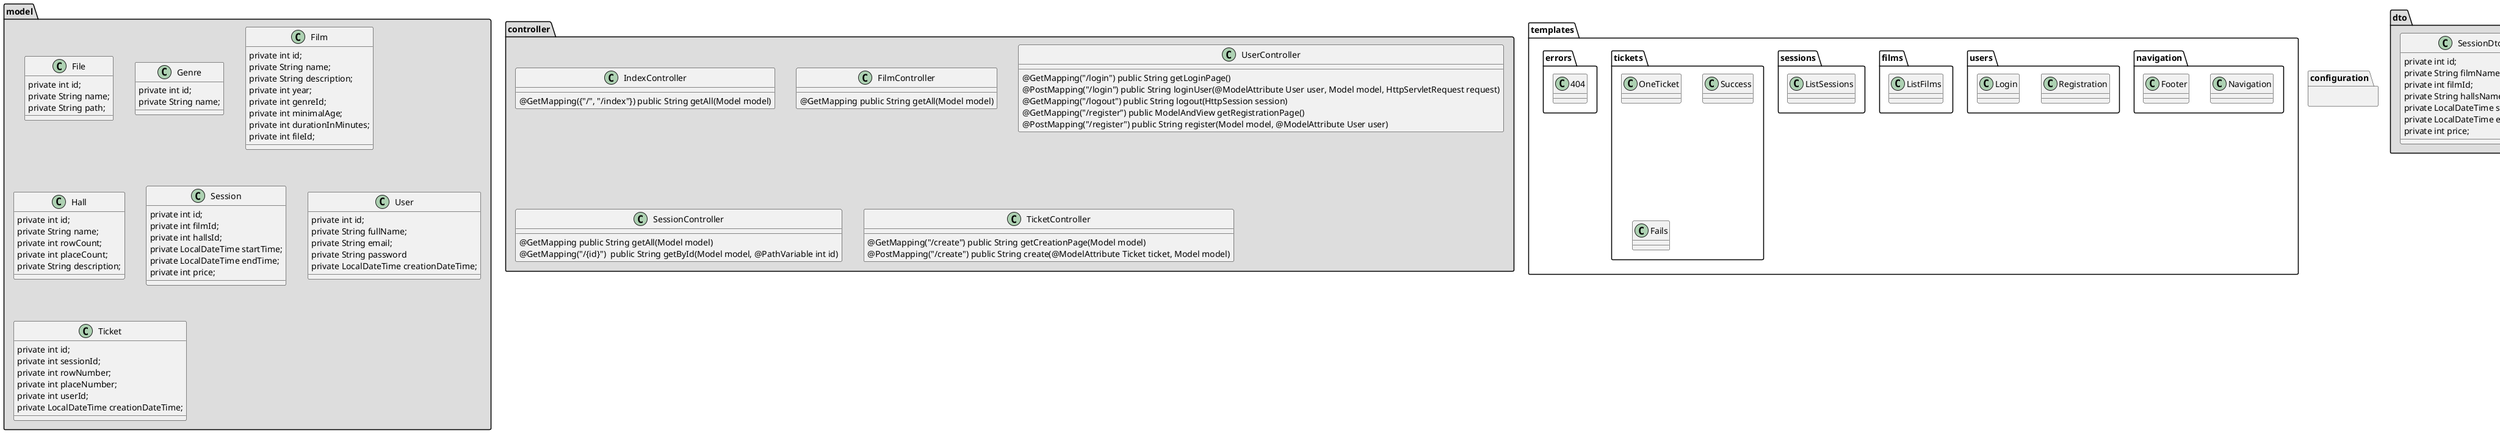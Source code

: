 @startuml cinema
package "model" #DDDDDD {
    Class File {
        private int id;
        private String name;
        private String path;
    }

    Class Genre{
        private int id;
        private String name;
        }

    Class Film{
        private int id;
        private String name;
        private String description;
        private int year;
        private int genreId;
        private int minimalAge;
        private int durationInMinutes;
        private int fileId;
         }

    Class Hall {
        private int id;
        private String name;
        private int rowCount;
        private int placeCount;
        private String description;
          }

    Class Session {
        private int id;
        private int filmId;
        private int hallsId;
        private LocalDateTime startTime;
        private LocalDateTime endTime;
        private int price;
        }

    Class User{
        private int id;
        private String fullName;
        private String email;
        private String password
        private LocalDateTime creationDateTime;
    }

    Class Ticket{
        private int id;
        private int sessionId;
        private int rowNumber;
        private int placeNumber;
        private int userId;
        private LocalDateTime creationDateTime;
    }
}

package "dto" #DDDDDD {
    Class FilmDto {
        private int id;
        private String name;
        private String description;
        private int year;
        private int minimalAge;
        private int durationInMinutes;
        private String genre;
    }

    Class SessionDto {
           private int id;
           private String filmName;
           private int filmId;
           private String hallsName;
           private LocalDateTime startTime;
           private LocalDateTime endTime;
           private int price;
    }
}

package "repository" #DDDDDD {
    Interface UserRepository {
         Optional<User> save(User user);
         Optional<User> findById(int id);
         Optional<User> findByEmailAndPassword(String email, String password);
    }
    Interface FilmRepository {
        Optional<FilmDto> findById(int id);
        Collection<FilmDto> findAll();
    }
    Interface TicketRepository {
        Ticket save(Ticket ticket);
        Optional<Ticket> findById(int id);
    }
    Interface SessionRepository {
        Optional<SessionDto> findById(int id);
        Collection<SessionDto> findAll();
    }

    Class Sql2oUserRepository implements UserRepository {
             Optional<User> save(User user);
             Optional<User> findById(int id);
             Collection<User> findAll();
             Optional<User> findByEmailAndPassword(String email, String password);
    }

    Class Sql2oFilmRepository implements FilmRepository {
         Optional<Film> findById(int id);
         Collection<Film> findAll();
    }

     Class Sql2oTicketRepository implements TicketRepository {
            Ticket save(Ticket ticket);
            Optional<Ticket> findById(int id);
        }
        Class Sql2oSessionRepository implements SessionRepository {
            Optional<Session> findById(int id);
            Collection<Session> findAll();
        }
}

package "service" #DDDDDD {
        Interface UserService {
                 Optional<User> save(User user);
                 Optional<User> findById(int id);
                 Optional<User> findByEmailAndPassword(String email, String password);
        }
        Interface FilmService {
            Optional<FilmDto> findById(int id);
            Collection<FilmDto> findAll();
        }
        Interface TicketService {
            Ticket save(Ticket ticket);
            Optional<Ticket> findById(int id);

        }
        Interface SessionService {
             Optional<SessionDto> findById(int id);
             Collection<SessionDto> findAll();
        }

        Class SimpleUserService implements UserService {
                         Optional<User> save(User user);
                         Optional<User> findById(int id);
                         Optional<User> findByEmailAndPassword(String email, String password);
                }
        Class SimpleFilmService implements FilmService {
                    Optional<FilmDto> findById(int id);
                    Collection<FilmDto> findAll();
                }
        Class SimpleTicketService implements TicketService {
                    Ticket save(Ticket ticket);
                    Optional<Ticket> findById(int id);

                }
        Class SimpleSessionService implements SessionService {
                     Optional<Session> findById(int id);
                     Collection<Session> findAll();
                }
}


package "filter" #DDDDDD {
    Class AuthorizationFilter {
    }

    Class SessionFilter {
    }
}


package "controller" #DDDDDD {
    Class IndexController {
          @GetMapping({"/", "/index"}) public String getAll(Model model)
    }

    Class FilmController {
        @GetMapping public String getAll(Model model)
    }

    Class UserController {
        @GetMapping("/login") public String getLoginPage()
        @PostMapping("/login") public String loginUser(@ModelAttribute User user, Model model, HttpServletRequest request)
        @GetMapping("/logout") public String logout(HttpSession session)
        @GetMapping("/register") public ModelAndView getRegistrationPage()
        @PostMapping("/register") public String register(Model model, @ModelAttribute User user)
    }

    Class SessionController {
        @GetMapping public String getAll(Model model)
        @GetMapping("/{id}")  public String getById(Model model, @PathVariable int id)

    }

    Class TicketController {
    @GetMapping("/create") public String getCreationPage(Model model)
    @PostMapping("/create") public String create(@ModelAttribute Ticket ticket, Model model)
    }
}


package "templates" {
    package "navigation" {
        Class Navigation {
        }

        Class Footer {
        }
    }

    package "users" {
        Class Registration {
        }

        Class Login {
        }
    }

    package "films" {
        Class ListFilms {
        }
    }

    package "sessions" {
        Class ListSessions {
        }
    }

    package "tickets" {
        Class OneTicket {
        }

        Class Success {
        }

        Class Fails {
        }
    }

    package "errors" {
        Class 404 {
        }
    }
}

package "configuration" {
}
@enduml
